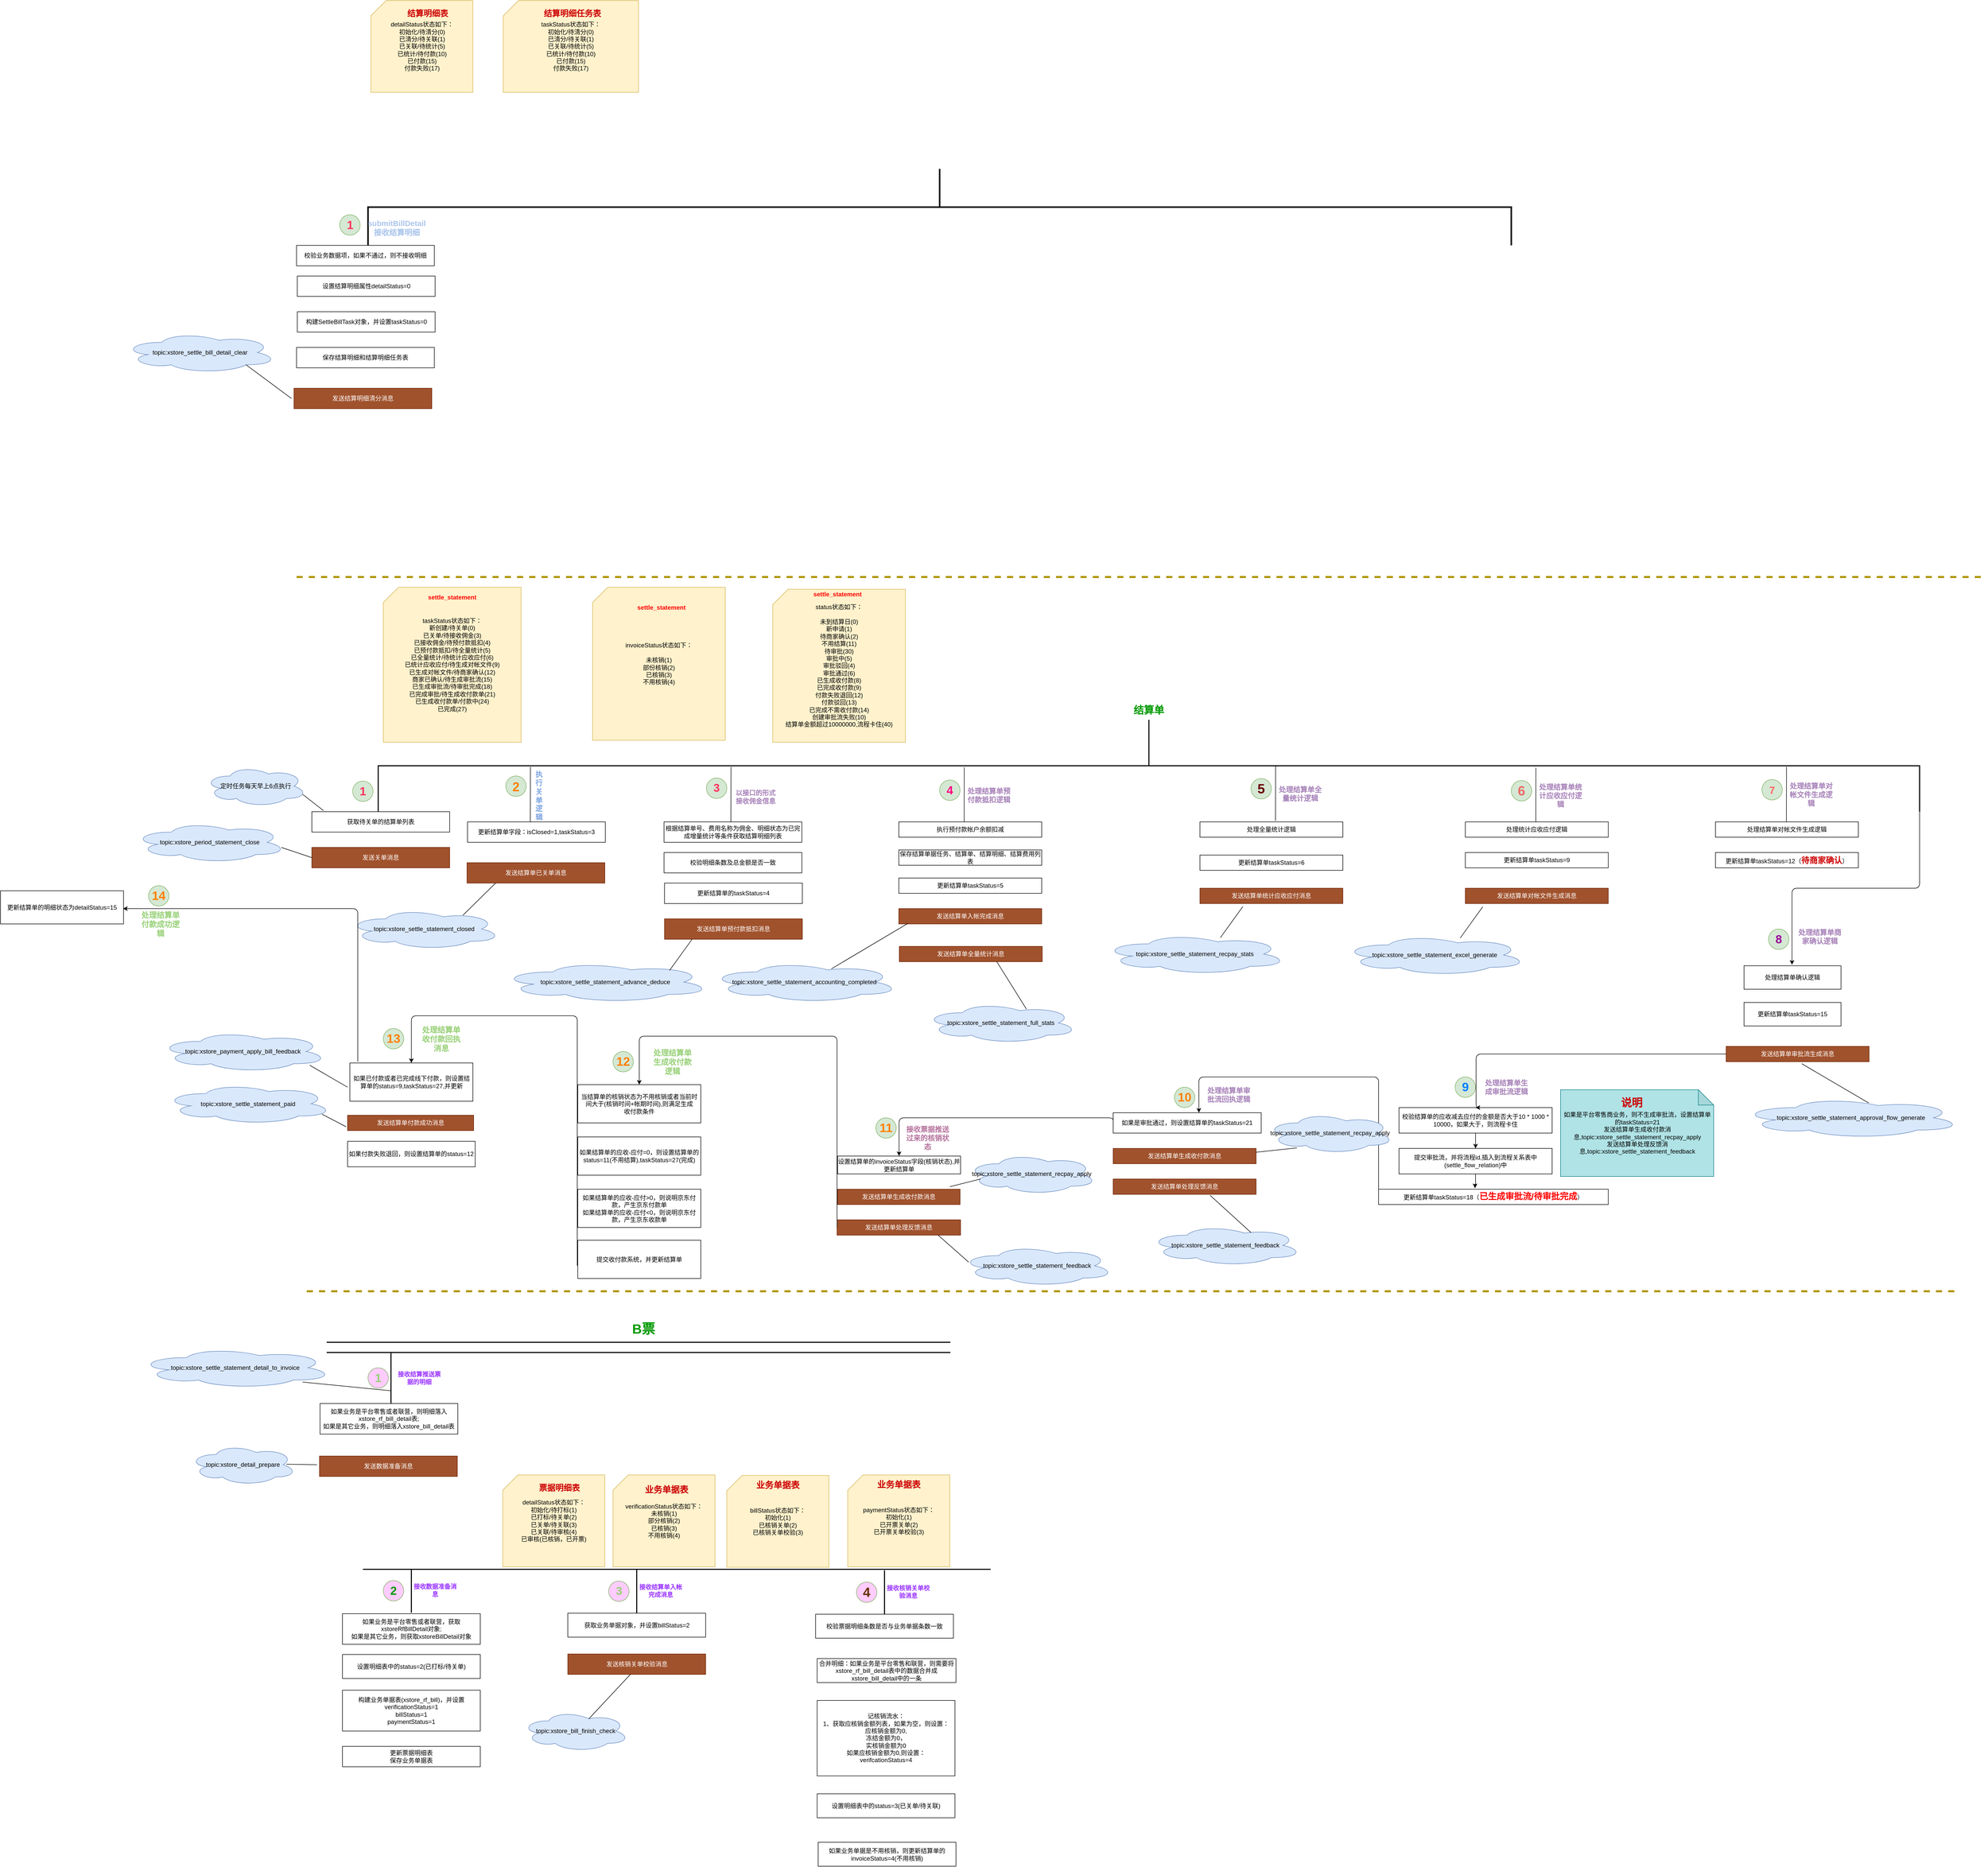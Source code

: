 <mxfile version="11.1.4" type="github"><diagram id="C5Zspx6FG5GKpHfy4KO2" name="计费结算票据全域"><mxGraphModel dx="2798" dy="3100" grid="1" gridSize="10" guides="1" tooltips="1" connect="1" arrows="1" fold="1" page="1" pageScale="1" pageWidth="827" pageHeight="1169" math="0" shadow="0"><root><mxCell id="0"/><mxCell id="1" parent="0"/><mxCell id="KCnSIdpLE4XOOcEvIByP-1" value="" style="strokeWidth=2;html=1;shape=mxgraph.flowchart.annotation_2;align=left;pointerEvents=1;direction=south;" parent="1" vertex="1"><mxGeometry x="-300" y="20" width="3020" height="180" as="geometry"/></mxCell><mxCell id="KCnSIdpLE4XOOcEvIByP-2" value="获取待关单的结算单列表" style="rounded=0;whiteSpace=wrap;html=1;" parent="1" vertex="1"><mxGeometry x="-430" y="200" width="270" height="40" as="geometry"/></mxCell><mxCell id="KCnSIdpLE4XOOcEvIByP-3" value="定时任务每天早上6点执行" style="ellipse;shape=cloud;whiteSpace=wrap;html=1;fillColor=#dae8fc;strokeColor=#6c8ebf;" parent="1" vertex="1"><mxGeometry x="-640" y="110" width="200" height="80" as="geometry"/></mxCell><mxCell id="KCnSIdpLE4XOOcEvIByP-4" value="发送关单消息" style="rounded=0;whiteSpace=wrap;html=1;fillColor=#a0522d;strokeColor=#6D1F00;fontColor=#ffffff;" parent="1" vertex="1"><mxGeometry x="-430" y="270" width="270" height="40" as="geometry"/></mxCell><mxCell id="KCnSIdpLE4XOOcEvIByP-5" value="" style="endArrow=none;html=1;exitX=0.96;exitY=0.7;exitDx=0;exitDy=0;exitPerimeter=0;entryX=0.085;entryY=-0.05;entryDx=0;entryDy=0;entryPerimeter=0;" parent="1" source="KCnSIdpLE4XOOcEvIByP-3" target="KCnSIdpLE4XOOcEvIByP-2" edge="1"><mxGeometry width="50" height="50" relative="1" as="geometry"><mxPoint x="-470" y="220" as="sourcePoint"/><mxPoint x="-420" y="170" as="targetPoint"/></mxGeometry></mxCell><mxCell id="KCnSIdpLE4XOOcEvIByP-6" value="topic:xstore_period_statement_close" style="ellipse;shape=cloud;whiteSpace=wrap;html=1;fillColor=#dae8fc;strokeColor=#6c8ebf;" parent="1" vertex="1"><mxGeometry x="-780" y="220" width="300" height="80" as="geometry"/></mxCell><mxCell id="KCnSIdpLE4XOOcEvIByP-7" value="" style="endArrow=none;html=1;exitX=0.967;exitY=0.625;exitDx=0;exitDy=0;exitPerimeter=0;entryX=0;entryY=0.5;entryDx=0;entryDy=0;" parent="1" source="KCnSIdpLE4XOOcEvIByP-6" target="KCnSIdpLE4XOOcEvIByP-4" edge="1"><mxGeometry width="50" height="50" relative="1" as="geometry"><mxPoint x="-443" y="207" as="sourcePoint"/><mxPoint x="-402.05" y="239" as="targetPoint"/></mxGeometry></mxCell><mxCell id="KCnSIdpLE4XOOcEvIByP-9" value="" style="ellipse;whiteSpace=wrap;html=1;aspect=fixed;fillColor=#d5e8d4;strokeColor=#82b366;" parent="1" vertex="1"><mxGeometry x="-350" y="140" width="40" height="40" as="geometry"/></mxCell><mxCell id="KCnSIdpLE4XOOcEvIByP-10" value="&lt;font style=&quot;font-size: 23px&quot; color=&quot;#FF335C&quot;&gt;&lt;b&gt;1&lt;/b&gt;&lt;/font&gt;" style="text;html=1;strokeColor=none;fillColor=none;align=center;verticalAlign=middle;whiteSpace=wrap;rounded=0;" parent="1" vertex="1"><mxGeometry x="-350" y="150" width="40" height="20" as="geometry"/></mxCell><mxCell id="KCnSIdpLE4XOOcEvIByP-11" value="" style="endArrow=none;html=1;" parent="1" target="KCnSIdpLE4XOOcEvIByP-1" edge="1"><mxGeometry width="50" height="50" relative="1" as="geometry"><mxPoint x="-20" y="200" as="sourcePoint"/><mxPoint x="30" y="150" as="targetPoint"/></mxGeometry></mxCell><mxCell id="KCnSIdpLE4XOOcEvIByP-12" value="" style="endArrow=none;html=1;entryX=0.511;entryY=0.727;entryDx=0;entryDy=0;entryPerimeter=0;" parent="1" edge="1"><mxGeometry width="50" height="50" relative="1" as="geometry"><mxPoint x="-2" y="220" as="sourcePoint"/><mxPoint x="-1.76" y="111.98" as="targetPoint"/></mxGeometry></mxCell><mxCell id="KCnSIdpLE4XOOcEvIByP-13" value="" style="ellipse;whiteSpace=wrap;html=1;aspect=fixed;fillColor=#d5e8d4;strokeColor=#82b366;" parent="1" vertex="1"><mxGeometry x="-50" y="130" width="40" height="40" as="geometry"/></mxCell><mxCell id="KCnSIdpLE4XOOcEvIByP-14" value="&lt;font style=&quot;font-size: 25px&quot;&gt;&lt;b&gt;&lt;font style=&quot;font-size: 25px&quot; color=&quot;#FF8000&quot;&gt;2&lt;/font&gt;&lt;/b&gt;&lt;/font&gt;" style="text;html=1;strokeColor=none;fillColor=none;align=center;verticalAlign=middle;whiteSpace=wrap;rounded=0;" parent="1" vertex="1"><mxGeometry x="-50" y="140" width="40" height="20" as="geometry"/></mxCell><mxCell id="KCnSIdpLE4XOOcEvIByP-15" value="&lt;font style=&quot;font-size: 14px&quot; color=&quot;#7EA6E0&quot;&gt;&lt;b&gt;&lt;font style=&quot;font-size: 14px&quot;&gt;执行关单逻辑&lt;/font&gt;&lt;/b&gt;&lt;/font&gt;" style="text;html=1;strokeColor=none;fillColor=none;align=center;verticalAlign=middle;whiteSpace=wrap;rounded=0;" parent="1" vertex="1"><mxGeometry x="10" y="144" width="10" height="50" as="geometry"/></mxCell><mxCell id="KCnSIdpLE4XOOcEvIByP-16" value="更新结算单字段：isClosed=1,taskStatus=3" style="rounded=0;whiteSpace=wrap;html=1;" parent="1" vertex="1"><mxGeometry x="-125" y="220" width="270" height="40" as="geometry"/></mxCell><mxCell id="KCnSIdpLE4XOOcEvIByP-17" value="发送结算单已关单消息" style="rounded=0;whiteSpace=wrap;html=1;fillColor=#a0522d;strokeColor=#6D1F00;fontColor=#ffffff;" parent="1" vertex="1"><mxGeometry x="-126" y="300" width="270" height="40" as="geometry"/></mxCell><mxCell id="KCnSIdpLE4XOOcEvIByP-18" value="topic:xstore_settle_statement_closed" style="ellipse;shape=cloud;whiteSpace=wrap;html=1;fillColor=#dae8fc;strokeColor=#6c8ebf;" parent="1" vertex="1"><mxGeometry x="-360" y="390" width="300" height="80" as="geometry"/></mxCell><mxCell id="KCnSIdpLE4XOOcEvIByP-19" value="" style="endArrow=none;html=1;exitX=0.753;exitY=0.163;exitDx=0;exitDy=0;exitPerimeter=0;" parent="1" source="KCnSIdpLE4XOOcEvIByP-18" edge="1"><mxGeometry width="50" height="50" relative="1" as="geometry"><mxPoint x="-120" y="390" as="sourcePoint"/><mxPoint x="-70" y="340" as="targetPoint"/></mxGeometry></mxCell><mxCell id="KCnSIdpLE4XOOcEvIByP-20" value="taskStatus状态如下：&lt;br&gt;新创建/待关单(0)&lt;br&gt;已关单/待接收佣金(3)&lt;br&gt;已接收佣金/待预付款抵扣(4)&lt;br&gt;已预付款抵扣/待全量统计(5)&lt;br&gt;已全量统计/待统计应收应付(6)&lt;br&gt;已统计应收应付/待生成对帐文件(9)&lt;br&gt;已生成对帐文件/待商家确认(12)&lt;br&gt;商家已确认/待生成审批流(15)&lt;br&gt;已生成审批流/待审批完成(18)&lt;br&gt;已完成审批/待生成收付款单(21)&lt;br&gt;已生成收付款单/付款中(24)&lt;br&gt;已完成(27)&lt;br&gt;" style="shape=card;whiteSpace=wrap;html=1;fillColor=#fff2cc;strokeColor=#d6b656;" parent="1" vertex="1"><mxGeometry x="-290" y="-240" width="270" height="304" as="geometry"/></mxCell><mxCell id="KCnSIdpLE4XOOcEvIByP-21" value="&lt;font size=&quot;1&quot;&gt;&lt;b&gt;&lt;font style=&quot;font-size: 20px&quot; color=&quot;#009900&quot;&gt;结算单&lt;/font&gt;&lt;/b&gt;&lt;/font&gt;" style="text;html=1;strokeColor=none;fillColor=none;align=center;verticalAlign=middle;whiteSpace=wrap;rounded=0;" parent="1" vertex="1"><mxGeometry x="1150" y="-10" width="120" height="20" as="geometry"/></mxCell><mxCell id="X-jHUEKbcYylJmqnsuJp-1" value="&lt;b&gt;&lt;font color=&quot;#FF0000&quot;&gt;settle_statement&lt;/font&gt;&lt;/b&gt;" style="text;html=1;strokeColor=none;fillColor=none;align=center;verticalAlign=middle;whiteSpace=wrap;rounded=0;" parent="1" vertex="1"><mxGeometry x="-220" y="-230" width="130" height="20" as="geometry"/></mxCell><mxCell id="X-jHUEKbcYylJmqnsuJp-2" value="" style="endArrow=none;html=1;entryX=0.511;entryY=0.727;entryDx=0;entryDy=0;entryPerimeter=0;" parent="1" edge="1"><mxGeometry width="50" height="50" relative="1" as="geometry"><mxPoint x="391" y="220" as="sourcePoint"/><mxPoint x="391.24" y="111.98" as="targetPoint"/></mxGeometry></mxCell><mxCell id="X-jHUEKbcYylJmqnsuJp-3" value="" style="ellipse;whiteSpace=wrap;html=1;aspect=fixed;fillColor=#d5e8d4;strokeColor=#82b366;" parent="1" vertex="1"><mxGeometry x="343" y="134" width="40" height="40" as="geometry"/></mxCell><mxCell id="X-jHUEKbcYylJmqnsuJp-4" value="&lt;font size=&quot;1&quot;&gt;&lt;b&gt;&lt;font style=&quot;font-size: 22px&quot; color=&quot;#FF335C&quot;&gt;3&lt;/font&gt;&lt;/b&gt;&lt;/font&gt;" style="text;html=1;strokeColor=none;fillColor=none;align=center;verticalAlign=middle;whiteSpace=wrap;rounded=0;" parent="1" vertex="1"><mxGeometry x="343" y="144" width="40" height="20" as="geometry"/></mxCell><mxCell id="X-jHUEKbcYylJmqnsuJp-5" value="&lt;font style=&quot;font-size: 13px&quot; color=&quot;#A680B8&quot;&gt;&lt;b&gt;以接口的形式接收佣金信息&lt;/b&gt;&lt;/font&gt;" style="text;html=1;strokeColor=none;fillColor=none;align=center;verticalAlign=middle;whiteSpace=wrap;rounded=0;" parent="1" vertex="1"><mxGeometry x="396" y="146" width="87" height="50" as="geometry"/></mxCell><mxCell id="X-jHUEKbcYylJmqnsuJp-6" value="根据结算单号、费用名称为佣金、明细状态为已完成增量统计等条件获取结算明细列表" style="rounded=0;whiteSpace=wrap;html=1;" parent="1" vertex="1"><mxGeometry x="260" y="220" width="270" height="40" as="geometry"/></mxCell><mxCell id="X-jHUEKbcYylJmqnsuJp-7" value="校验明细条数及总金额是否一致" style="rounded=0;whiteSpace=wrap;html=1;" parent="1" vertex="1"><mxGeometry x="260" y="280" width="270" height="40" as="geometry"/></mxCell><mxCell id="X-jHUEKbcYylJmqnsuJp-8" value="更新结算单的taskStatus=4" style="rounded=0;whiteSpace=wrap;html=1;" parent="1" vertex="1"><mxGeometry x="261" y="340" width="270" height="40" as="geometry"/></mxCell><mxCell id="X-jHUEKbcYylJmqnsuJp-9" value="发送结算单预付款抵扣消息" style="rounded=0;whiteSpace=wrap;html=1;fillColor=#a0522d;strokeColor=#6D1F00;fontColor=#ffffff;" parent="1" vertex="1"><mxGeometry x="261" y="410" width="270" height="40" as="geometry"/></mxCell><mxCell id="X-jHUEKbcYylJmqnsuJp-10" value="topic:xstore_settle_statement_advance_deduce" style="ellipse;shape=cloud;whiteSpace=wrap;html=1;fillColor=#dae8fc;strokeColor=#6c8ebf;" parent="1" vertex="1"><mxGeometry x="-60" y="494" width="410" height="80" as="geometry"/></mxCell><mxCell id="X-jHUEKbcYylJmqnsuJp-11" value="" style="endArrow=none;html=1;exitX=0.807;exitY=0.213;exitDx=0;exitDy=0;exitPerimeter=0;" parent="1" source="X-jHUEKbcYylJmqnsuJp-10" edge="1"><mxGeometry width="50" height="50" relative="1" as="geometry"><mxPoint x="250.9" y="513.04" as="sourcePoint"/><mxPoint x="315" y="450" as="targetPoint"/></mxGeometry></mxCell><mxCell id="X-jHUEKbcYylJmqnsuJp-12" value="" style="endArrow=none;html=1;entryX=0.511;entryY=0.727;entryDx=0;entryDy=0;entryPerimeter=0;" parent="1" edge="1"><mxGeometry width="50" height="50" relative="1" as="geometry"><mxPoint x="848" y="221" as="sourcePoint"/><mxPoint x="848.24" y="112.98" as="targetPoint"/></mxGeometry></mxCell><mxCell id="X-jHUEKbcYylJmqnsuJp-13" value="" style="ellipse;whiteSpace=wrap;html=1;aspect=fixed;fillColor=#d5e8d4;strokeColor=#82b366;" parent="1" vertex="1"><mxGeometry x="800" y="138" width="40" height="40" as="geometry"/></mxCell><mxCell id="X-jHUEKbcYylJmqnsuJp-14" value="&lt;font size=&quot;1&quot;&gt;&lt;b&gt;&lt;font style=&quot;font-size: 23px&quot; color=&quot;#FF0080&quot;&gt;4&lt;/font&gt;&lt;/b&gt;&lt;/font&gt;" style="text;html=1;strokeColor=none;fillColor=none;align=center;verticalAlign=middle;whiteSpace=wrap;rounded=0;" parent="1" vertex="1"><mxGeometry x="800" y="148" width="40" height="20" as="geometry"/></mxCell><mxCell id="X-jHUEKbcYylJmqnsuJp-15" value="&lt;b&gt;&lt;font style=&quot;font-size: 14px&quot; color=&quot;#A680B8&quot;&gt;处理结算单预付款抵扣逻辑&lt;/font&gt;&lt;/b&gt;" style="text;html=1;strokeColor=none;fillColor=none;align=center;verticalAlign=middle;whiteSpace=wrap;rounded=0;" parent="1" vertex="1"><mxGeometry x="853" y="143" width="87" height="50" as="geometry"/></mxCell><mxCell id="X-jHUEKbcYylJmqnsuJp-16" value="执行预付款帐户余额扣减" style="rounded=0;whiteSpace=wrap;html=1;" parent="1" vertex="1"><mxGeometry x="720" y="220" width="280" height="30" as="geometry"/></mxCell><mxCell id="X-jHUEKbcYylJmqnsuJp-17" value="保存结算单据任务、结算单、结算明细、结算费用列表" style="rounded=0;whiteSpace=wrap;html=1;" parent="1" vertex="1"><mxGeometry x="720" y="275" width="280" height="30" as="geometry"/></mxCell><mxCell id="X-jHUEKbcYylJmqnsuJp-18" value="更新结算单taskStatus=5" style="rounded=0;whiteSpace=wrap;html=1;" parent="1" vertex="1"><mxGeometry x="720" y="330" width="280" height="30" as="geometry"/></mxCell><mxCell id="X-jHUEKbcYylJmqnsuJp-19" value="发送结算单入帐完成消息" style="rounded=0;whiteSpace=wrap;html=1;fillColor=#a0522d;strokeColor=#6D1F00;fontColor=#ffffff;" parent="1" vertex="1"><mxGeometry x="720" y="390" width="280" height="30" as="geometry"/></mxCell><mxCell id="X-jHUEKbcYylJmqnsuJp-20" value="topic:xstore_settle_statement_accounting_completed" style="ellipse;shape=cloud;whiteSpace=wrap;html=1;fillColor=#dae8fc;strokeColor=#6c8ebf;" parent="1" vertex="1"><mxGeometry x="350" y="494" width="370" height="80" as="geometry"/></mxCell><mxCell id="X-jHUEKbcYylJmqnsuJp-21" value="" style="endArrow=none;html=1;exitX=0.643;exitY=0.225;exitDx=0;exitDy=0;exitPerimeter=0;entryX=2.239;entryY=0.451;entryDx=0;entryDy=0;entryPerimeter=0;" parent="1" edge="1"><mxGeometry width="50" height="50" relative="1" as="geometry"><mxPoint x="587.91" y="508" as="sourcePoint"/><mxPoint x="737.61" y="419.02" as="targetPoint"/></mxGeometry></mxCell><mxCell id="X-jHUEKbcYylJmqnsuJp-22" value="发送结算单全量统计消息" style="rounded=0;whiteSpace=wrap;html=1;fillColor=#a0522d;strokeColor=#6D1F00;fontColor=#ffffff;" parent="1" vertex="1"><mxGeometry x="721" y="464" width="280" height="30" as="geometry"/></mxCell><mxCell id="X-jHUEKbcYylJmqnsuJp-23" value="topic:xstore_settle_statement_full_stats" style="ellipse;shape=cloud;whiteSpace=wrap;html=1;fillColor=#dae8fc;strokeColor=#6c8ebf;" parent="1" vertex="1"><mxGeometry x="770" y="574" width="300" height="80" as="geometry"/></mxCell><mxCell id="X-jHUEKbcYylJmqnsuJp-24" value="" style="endArrow=none;html=1;exitX=0.667;exitY=0.163;exitDx=0;exitDy=0;exitPerimeter=0;entryX=0.682;entryY=1;entryDx=0;entryDy=0;entryPerimeter=0;" parent="1" source="X-jHUEKbcYylJmqnsuJp-23" target="X-jHUEKbcYylJmqnsuJp-22" edge="1"><mxGeometry width="50" height="50" relative="1" as="geometry"><mxPoint x="875.87" y="564.54" as="sourcePoint"/><mxPoint x="920" y="503.5" as="targetPoint"/></mxGeometry></mxCell><mxCell id="X-jHUEKbcYylJmqnsuJp-28" value="" style="endArrow=none;html=1;entryX=0.511;entryY=0.727;entryDx=0;entryDy=0;entryPerimeter=0;" parent="1" edge="1"><mxGeometry width="50" height="50" relative="1" as="geometry"><mxPoint x="1458" y="218" as="sourcePoint"/><mxPoint x="1458.24" y="109.98" as="targetPoint"/></mxGeometry></mxCell><mxCell id="X-jHUEKbcYylJmqnsuJp-29" value="" style="ellipse;whiteSpace=wrap;html=1;aspect=fixed;fillColor=#d5e8d4;strokeColor=#82b366;" parent="1" vertex="1"><mxGeometry x="1410" y="135" width="40" height="40" as="geometry"/></mxCell><mxCell id="X-jHUEKbcYylJmqnsuJp-30" value="&lt;font size=&quot;1&quot; color=&quot;#660000&quot;&gt;&lt;b style=&quot;font-size: 26px&quot;&gt;5&lt;/b&gt;&lt;/font&gt;" style="text;html=1;strokeColor=none;fillColor=none;align=center;verticalAlign=middle;whiteSpace=wrap;rounded=0;" parent="1" vertex="1"><mxGeometry x="1410" y="145" width="40" height="20" as="geometry"/></mxCell><mxCell id="X-jHUEKbcYylJmqnsuJp-31" value="&lt;b&gt;&lt;font style=&quot;font-size: 14px&quot; color=&quot;#A680B8&quot;&gt;处理结算单全量统计逻辑&lt;/font&gt;&lt;/b&gt;" style="text;html=1;strokeColor=none;fillColor=none;align=center;verticalAlign=middle;whiteSpace=wrap;rounded=0;" parent="1" vertex="1"><mxGeometry x="1463" y="140" width="87" height="50" as="geometry"/></mxCell><mxCell id="X-jHUEKbcYylJmqnsuJp-32" value="处理全量统计逻辑" style="rounded=0;whiteSpace=wrap;html=1;" parent="1" vertex="1"><mxGeometry x="1310" y="220" width="280" height="30" as="geometry"/></mxCell><mxCell id="X-jHUEKbcYylJmqnsuJp-33" value="更新结算单taskStatus=6" style="rounded=0;whiteSpace=wrap;html=1;" parent="1" vertex="1"><mxGeometry x="1310" y="285" width="280" height="30" as="geometry"/></mxCell><mxCell id="X-jHUEKbcYylJmqnsuJp-34" value="发送结算单统计应收应付消息" style="rounded=0;whiteSpace=wrap;html=1;fillColor=#a0522d;strokeColor=#6D1F00;fontColor=#ffffff;" parent="1" vertex="1"><mxGeometry x="1310" y="350" width="280" height="30" as="geometry"/></mxCell><mxCell id="X-jHUEKbcYylJmqnsuJp-35" value="topic:xstore_settle_statement_recpay_stats" style="ellipse;shape=cloud;whiteSpace=wrap;html=1;fillColor=#dae8fc;strokeColor=#6c8ebf;" parent="1" vertex="1"><mxGeometry x="1120" y="439" width="360" height="80" as="geometry"/></mxCell><mxCell id="X-jHUEKbcYylJmqnsuJp-36" value="" style="endArrow=none;html=1;" parent="1" edge="1"><mxGeometry width="50" height="50" relative="1" as="geometry"><mxPoint x="1350" y="447" as="sourcePoint"/><mxPoint x="1394" y="386" as="targetPoint"/></mxGeometry></mxCell><mxCell id="X-jHUEKbcYylJmqnsuJp-37" value="" style="endArrow=none;html=1;entryX=0.511;entryY=0.727;entryDx=0;entryDy=0;entryPerimeter=0;" parent="1" edge="1"><mxGeometry width="50" height="50" relative="1" as="geometry"><mxPoint x="1968" y="222" as="sourcePoint"/><mxPoint x="1968.24" y="113.98" as="targetPoint"/></mxGeometry></mxCell><mxCell id="X-jHUEKbcYylJmqnsuJp-38" value="" style="ellipse;whiteSpace=wrap;html=1;aspect=fixed;fillColor=#d5e8d4;strokeColor=#82b366;" parent="1" vertex="1"><mxGeometry x="1920" y="139" width="40" height="40" as="geometry"/></mxCell><mxCell id="X-jHUEKbcYylJmqnsuJp-39" value="&lt;font style=&quot;font-size: 26px&quot; color=&quot;#EA6B66&quot;&gt;&lt;b&gt;6&lt;/b&gt;&lt;/font&gt;" style="text;html=1;strokeColor=none;fillColor=none;align=center;verticalAlign=middle;whiteSpace=wrap;rounded=0;" parent="1" vertex="1"><mxGeometry x="1920" y="149" width="40" height="20" as="geometry"/></mxCell><mxCell id="X-jHUEKbcYylJmqnsuJp-40" value="&lt;b&gt;&lt;font style=&quot;font-size: 14px&quot; color=&quot;#A680B8&quot;&gt;处理结算单统计应收应付逻辑&lt;/font&gt;&lt;/b&gt;" style="text;html=1;strokeColor=none;fillColor=none;align=center;verticalAlign=middle;whiteSpace=wrap;rounded=0;" parent="1" vertex="1"><mxGeometry x="1973" y="144" width="87" height="50" as="geometry"/></mxCell><mxCell id="wj_Ro9TlQwP5rjBiiTy9-1" value="处理统计应收应付逻辑" style="rounded=0;whiteSpace=wrap;html=1;" parent="1" vertex="1"><mxGeometry x="1830" y="220" width="280" height="30" as="geometry"/></mxCell><mxCell id="wj_Ro9TlQwP5rjBiiTy9-2" value="更新结算单taskStatus=9" style="rounded=0;whiteSpace=wrap;html=1;" parent="1" vertex="1"><mxGeometry x="1830" y="280" width="280" height="30" as="geometry"/></mxCell><mxCell id="wj_Ro9TlQwP5rjBiiTy9-3" value="发送结算单对帐文件生成消息" style="rounded=0;whiteSpace=wrap;html=1;fillColor=#a0522d;strokeColor=#6D1F00;fontColor=#ffffff;" parent="1" vertex="1"><mxGeometry x="1830" y="350" width="280" height="30" as="geometry"/></mxCell><mxCell id="wj_Ro9TlQwP5rjBiiTy9-4" value="topic:xstore_settle_statement_excel_generate" style="ellipse;shape=cloud;whiteSpace=wrap;html=1;fillColor=#dae8fc;strokeColor=#6c8ebf;" parent="1" vertex="1"><mxGeometry x="1590" y="441" width="360" height="80" as="geometry"/></mxCell><mxCell id="wj_Ro9TlQwP5rjBiiTy9-5" value="" style="endArrow=none;html=1;" parent="1" edge="1"><mxGeometry width="50" height="50" relative="1" as="geometry"><mxPoint x="1820" y="447.5" as="sourcePoint"/><mxPoint x="1864" y="386.5" as="targetPoint"/></mxGeometry></mxCell><mxCell id="wj_Ro9TlQwP5rjBiiTy9-6" value="" style="endArrow=none;html=1;entryX=0.511;entryY=0.727;entryDx=0;entryDy=0;entryPerimeter=0;" parent="1" edge="1"><mxGeometry width="50" height="50" relative="1" as="geometry"><mxPoint x="2459" y="220" as="sourcePoint"/><mxPoint x="2459.24" y="111.98" as="targetPoint"/></mxGeometry></mxCell><mxCell id="wj_Ro9TlQwP5rjBiiTy9-7" value="" style="ellipse;whiteSpace=wrap;html=1;aspect=fixed;fillColor=#d5e8d4;strokeColor=#82b366;" parent="1" vertex="1"><mxGeometry x="2411" y="137" width="40" height="40" as="geometry"/></mxCell><mxCell id="wj_Ro9TlQwP5rjBiiTy9-8" value="&lt;font color=&quot;#FF6666&quot;&gt;&lt;b&gt;&lt;font style=&quot;font-size: 20px&quot;&gt;7&lt;/font&gt;&lt;/b&gt;&lt;/font&gt;" style="text;html=1;strokeColor=none;fillColor=none;align=center;verticalAlign=middle;whiteSpace=wrap;rounded=0;" parent="1" vertex="1"><mxGeometry x="2411" y="147" width="40" height="20" as="geometry"/></mxCell><mxCell id="wj_Ro9TlQwP5rjBiiTy9-9" value="&lt;b&gt;&lt;font style=&quot;font-size: 14px&quot; color=&quot;#A680B8&quot;&gt;处理结算单对帐文件生成逻辑&lt;/font&gt;&lt;/b&gt;" style="text;html=1;strokeColor=none;fillColor=none;align=center;verticalAlign=middle;whiteSpace=wrap;rounded=0;" parent="1" vertex="1"><mxGeometry x="2464" y="142" width="87" height="50" as="geometry"/></mxCell><mxCell id="wj_Ro9TlQwP5rjBiiTy9-10" value="处理结算单对帐文件生成逻辑" style="rounded=0;whiteSpace=wrap;html=1;" parent="1" vertex="1"><mxGeometry x="2320" y="220" width="280" height="30" as="geometry"/></mxCell><mxCell id="wj_Ro9TlQwP5rjBiiTy9-11" value="更新结算单taskStatus=12（&lt;font style=&quot;font-size: 16px&quot;&gt;&lt;b&gt;&lt;font style=&quot;font-size: 16px&quot; color=&quot;#CC0000&quot;&gt;待商家确认&lt;/font&gt;&lt;/b&gt;&lt;/font&gt;）" style="rounded=0;whiteSpace=wrap;html=1;" parent="1" vertex="1"><mxGeometry x="2320" y="280" width="280" height="30" as="geometry"/></mxCell><mxCell id="wj_Ro9TlQwP5rjBiiTy9-14" value="处理结算单确认逻辑" style="rounded=0;whiteSpace=wrap;html=1;" parent="1" vertex="1"><mxGeometry x="2376" y="502" width="190" height="46" as="geometry"/></mxCell><mxCell id="wj_Ro9TlQwP5rjBiiTy9-15" value="" style="edgeStyle=elbowEdgeStyle;elbow=vertical;endArrow=classic;html=1;exitX=1;exitY=0;exitDx=0;exitDy=0;exitPerimeter=0;" parent="1" source="KCnSIdpLE4XOOcEvIByP-1" edge="1"><mxGeometry width="50" height="50" relative="1" as="geometry"><mxPoint x="2710" y="210" as="sourcePoint"/><mxPoint x="2470" y="500" as="targetPoint"/></mxGeometry></mxCell><mxCell id="wj_Ro9TlQwP5rjBiiTy9-16" value="" style="ellipse;whiteSpace=wrap;html=1;aspect=fixed;fillColor=#d5e8d4;strokeColor=#82b366;" parent="1" vertex="1"><mxGeometry x="2424" y="430" width="40" height="40" as="geometry"/></mxCell><mxCell id="wj_Ro9TlQwP5rjBiiTy9-17" value="&lt;font color=&quot;#990099&quot;&gt;&lt;b&gt;&lt;font style=&quot;font-size: 23px&quot;&gt;8&lt;/font&gt;&lt;/b&gt;&lt;/font&gt;" style="text;html=1;strokeColor=none;fillColor=none;align=center;verticalAlign=middle;whiteSpace=wrap;rounded=0;" parent="1" vertex="1"><mxGeometry x="2424" y="440" width="40" height="20" as="geometry"/></mxCell><mxCell id="wj_Ro9TlQwP5rjBiiTy9-18" value="&lt;b&gt;&lt;font style=&quot;font-size: 14px&quot; color=&quot;#A680B8&quot;&gt;处理结算单商家确认逻辑&lt;/font&gt;&lt;/b&gt;" style="text;html=1;strokeColor=none;fillColor=none;align=center;verticalAlign=middle;whiteSpace=wrap;rounded=0;" parent="1" vertex="1"><mxGeometry x="2481" y="420" width="87" height="50" as="geometry"/></mxCell><mxCell id="wj_Ro9TlQwP5rjBiiTy9-19" value="更新结算单taskStatus=15" style="rounded=0;whiteSpace=wrap;html=1;" parent="1" vertex="1"><mxGeometry x="2376" y="574" width="190" height="46" as="geometry"/></mxCell><mxCell id="wj_Ro9TlQwP5rjBiiTy9-20" value="发送结算单审批流生成消息" style="rounded=0;whiteSpace=wrap;html=1;fillColor=#a0522d;strokeColor=#6D1F00;fontColor=#ffffff;" parent="1" vertex="1"><mxGeometry x="2341" y="660" width="280" height="30" as="geometry"/></mxCell><mxCell id="wj_Ro9TlQwP5rjBiiTy9-21" value="topic:xstore_settle_statement_approval_flow_generate" style="ellipse;shape=cloud;whiteSpace=wrap;html=1;fillColor=#dae8fc;strokeColor=#6c8ebf;" parent="1" vertex="1"><mxGeometry x="2370" y="760" width="431" height="80" as="geometry"/></mxCell><mxCell id="wj_Ro9TlQwP5rjBiiTy9-22" value="" style="endArrow=none;html=1;exitX=0.581;exitY=0.138;exitDx=0;exitDy=0;exitPerimeter=0;entryX=0.529;entryY=1.133;entryDx=0;entryDy=0;entryPerimeter=0;" parent="1" source="wj_Ro9TlQwP5rjBiiTy9-21" target="wj_Ro9TlQwP5rjBiiTy9-20" edge="1"><mxGeometry width="50" height="50" relative="1" as="geometry"><mxPoint x="2460" y="771" as="sourcePoint"/><mxPoint x="2504" y="710" as="targetPoint"/></mxGeometry></mxCell><mxCell id="wj_Ro9TlQwP5rjBiiTy9-33" value="" style="edgeStyle=orthogonalEdgeStyle;rounded=0;orthogonalLoop=1;jettySize=auto;html=1;" parent="1" source="wj_Ro9TlQwP5rjBiiTy9-24" target="wj_Ro9TlQwP5rjBiiTy9-31" edge="1"><mxGeometry relative="1" as="geometry"/></mxCell><mxCell id="wj_Ro9TlQwP5rjBiiTy9-24" value="校验结算单的应收减去应付的金额是否大于10 * 1000 * 10000，如果大于，则流程卡住" style="rounded=0;whiteSpace=wrap;html=1;" parent="1" vertex="1"><mxGeometry x="1700" y="780" width="300" height="50" as="geometry"/></mxCell><mxCell id="wj_Ro9TlQwP5rjBiiTy9-25" value="" style="edgeStyle=elbowEdgeStyle;elbow=horizontal;endArrow=classic;html=1;entryX=0.5;entryY=0;entryDx=0;entryDy=0;" parent="1" target="wj_Ro9TlQwP5rjBiiTy9-24" edge="1"><mxGeometry width="50" height="50" relative="1" as="geometry"><mxPoint x="2341" y="675" as="sourcePoint"/><mxPoint x="1851" y="740" as="targetPoint"/><Array as="points"><mxPoint x="1851" y="834"/></Array></mxGeometry></mxCell><mxCell id="wj_Ro9TlQwP5rjBiiTy9-27" value="" style="ellipse;whiteSpace=wrap;html=1;aspect=fixed;fillColor=#d5e8d4;strokeColor=#82b366;" parent="1" vertex="1"><mxGeometry x="1810" y="720" width="40" height="40" as="geometry"/></mxCell><mxCell id="wj_Ro9TlQwP5rjBiiTy9-28" value="&lt;font color=&quot;#007FFF&quot;&gt;&lt;b&gt;&lt;font style=&quot;font-size: 24px&quot;&gt;9&lt;/font&gt;&lt;/b&gt;&lt;/font&gt;" style="text;html=1;strokeColor=none;fillColor=none;align=center;verticalAlign=middle;whiteSpace=wrap;rounded=0;" parent="1" vertex="1"><mxGeometry x="1810" y="730" width="40" height="20" as="geometry"/></mxCell><mxCell id="wj_Ro9TlQwP5rjBiiTy9-29" value="&lt;b&gt;&lt;font style=&quot;font-size: 14px&quot; color=&quot;#A680B8&quot;&gt;处理结算单生成审批流逻辑&lt;/font&gt;&lt;/b&gt;" style="text;html=1;strokeColor=none;fillColor=none;align=center;verticalAlign=middle;whiteSpace=wrap;rounded=0;" parent="1" vertex="1"><mxGeometry x="1866.5" y="715" width="87" height="50" as="geometry"/></mxCell><mxCell id="wj_Ro9TlQwP5rjBiiTy9-35" value="" style="edgeStyle=orthogonalEdgeStyle;rounded=0;orthogonalLoop=1;jettySize=auto;html=1;entryX=0.42;entryY=-0.067;entryDx=0;entryDy=0;entryPerimeter=0;" parent="1" source="wj_Ro9TlQwP5rjBiiTy9-31" target="wj_Ro9TlQwP5rjBiiTy9-32" edge="1"><mxGeometry relative="1" as="geometry"/></mxCell><mxCell id="wj_Ro9TlQwP5rjBiiTy9-31" value="提交审批流，并将流程id,插入到流程关系表中(settle_flow_relation)中" style="rounded=0;whiteSpace=wrap;html=1;" parent="1" vertex="1"><mxGeometry x="1700" y="860" width="300" height="50" as="geometry"/></mxCell><mxCell id="wj_Ro9TlQwP5rjBiiTy9-32" value="更新结算单taskStatus=18（&lt;font style=&quot;font-size: 17px&quot; color=&quot;#FF0000&quot;&gt;&lt;b&gt;已生成审批流/待审批完成&lt;/b&gt;&lt;/font&gt;）" style="rounded=0;whiteSpace=wrap;html=1;" parent="1" vertex="1"><mxGeometry x="1660" y="940" width="450" height="30" as="geometry"/></mxCell><mxCell id="wj_Ro9TlQwP5rjBiiTy9-36" value="如果是平台零售商业务，则不生成审批流，设置结算单的taskStatus=21&lt;br&gt;发送结算单生成收付款消息,topic:xstore_settle_statement_recpay_apply&lt;br&gt;发送结算单处理反馈消息,topic:xstore_settle_statement_feedback" style="shape=note;whiteSpace=wrap;html=1;backgroundOutline=1;darkOpacity=0.05;fillColor=#b0e3e6;strokeColor=#0e8088;" parent="1" vertex="1"><mxGeometry x="2016.5" y="745" width="300" height="170" as="geometry"/></mxCell><mxCell id="wj_Ro9TlQwP5rjBiiTy9-37" value="&lt;font size=&quot;1&quot; color=&quot;#CC0000&quot;&gt;&lt;b style=&quot;font-size: 21px&quot;&gt;说明&lt;/b&gt;&lt;/font&gt;" style="text;html=1;strokeColor=none;fillColor=none;align=center;verticalAlign=middle;whiteSpace=wrap;rounded=0;" parent="1" vertex="1"><mxGeometry x="2130" y="760" width="52" height="20" as="geometry"/></mxCell><mxCell id="wj_Ro9TlQwP5rjBiiTy9-38" value="如果是审批通过，则设置结算单的taskStatus=21" style="rounded=0;whiteSpace=wrap;html=1;" parent="1" vertex="1"><mxGeometry x="1140" y="790" width="290" height="40" as="geometry"/></mxCell><mxCell id="wj_Ro9TlQwP5rjBiiTy9-39" value="" style="edgeStyle=elbowEdgeStyle;elbow=vertical;endArrow=classic;html=1;exitX=0;exitY=0.5;exitDx=0;exitDy=0;entryX=0.579;entryY=0;entryDx=0;entryDy=0;entryPerimeter=0;" parent="1" source="wj_Ro9TlQwP5rjBiiTy9-32" target="wj_Ro9TlQwP5rjBiiTy9-38" edge="1"><mxGeometry width="50" height="50" relative="1" as="geometry"><mxPoint x="1380" y="815" as="sourcePoint"/><mxPoint x="1350" y="780" as="targetPoint"/><Array as="points"><mxPoint x="1510" y="720"/></Array></mxGeometry></mxCell><mxCell id="wj_Ro9TlQwP5rjBiiTy9-40" value="" style="ellipse;whiteSpace=wrap;html=1;aspect=fixed;fillColor=#d5e8d4;strokeColor=#82b366;" parent="1" vertex="1"><mxGeometry x="1260" y="740" width="40" height="40" as="geometry"/></mxCell><mxCell id="wj_Ro9TlQwP5rjBiiTy9-41" value="&lt;font color=&quot;#FF8000&quot;&gt;&lt;b&gt;&lt;font style=&quot;font-size: 24px&quot;&gt;10&lt;/font&gt;&lt;/b&gt;&lt;/font&gt;" style="text;html=1;strokeColor=none;fillColor=none;align=center;verticalAlign=middle;whiteSpace=wrap;rounded=0;" parent="1" vertex="1"><mxGeometry x="1260" y="750" width="40" height="20" as="geometry"/></mxCell><mxCell id="wj_Ro9TlQwP5rjBiiTy9-42" value="&lt;b&gt;&lt;font style=&quot;font-size: 14px&quot; color=&quot;#A680B8&quot;&gt;处理结算单审批流回执逻辑&lt;/font&gt;&lt;/b&gt;" style="text;html=1;strokeColor=none;fillColor=none;align=center;verticalAlign=middle;whiteSpace=wrap;rounded=0;" parent="1" vertex="1"><mxGeometry x="1323" y="730" width="87" height="50" as="geometry"/></mxCell><mxCell id="wj_Ro9TlQwP5rjBiiTy9-43" value="发送结算单生成收付款消息" style="rounded=0;whiteSpace=wrap;html=1;fillColor=#a0522d;strokeColor=#6D1F00;fontColor=#ffffff;" parent="1" vertex="1"><mxGeometry x="1140" y="860" width="280" height="30" as="geometry"/></mxCell><mxCell id="wj_Ro9TlQwP5rjBiiTy9-44" value="发送结算单处理反馈消息" style="rounded=0;whiteSpace=wrap;html=1;fillColor=#a0522d;strokeColor=#6D1F00;fontColor=#ffffff;" parent="1" vertex="1"><mxGeometry x="1140" y="920" width="280" height="30" as="geometry"/></mxCell><mxCell id="wj_Ro9TlQwP5rjBiiTy9-45" value="topic:xstore_settle_statement_feedback" style="ellipse;shape=cloud;whiteSpace=wrap;html=1;fillColor=#dae8fc;strokeColor=#6c8ebf;" parent="1" vertex="1"><mxGeometry x="1210" y="1010" width="300" height="80" as="geometry"/></mxCell><mxCell id="wj_Ro9TlQwP5rjBiiTy9-46" value="" style="endArrow=none;html=1;exitX=0.667;exitY=0.163;exitDx=0;exitDy=0;exitPerimeter=0;" parent="1" edge="1"><mxGeometry width="50" height="50" relative="1" as="geometry"><mxPoint x="1410.1" y="1025.04" as="sourcePoint"/><mxPoint x="1330" y="952" as="targetPoint"/></mxGeometry></mxCell><mxCell id="wj_Ro9TlQwP5rjBiiTy9-47" value="topic:xstore_settle_statement_recpay_apply" style="ellipse;shape=cloud;whiteSpace=wrap;html=1;fillColor=#dae8fc;strokeColor=#6c8ebf;" parent="1" vertex="1"><mxGeometry x="1440" y="790" width="250" height="80" as="geometry"/></mxCell><mxCell id="wj_Ro9TlQwP5rjBiiTy9-48" value="" style="endArrow=none;html=1;exitX=0.24;exitY=0.863;exitDx=0;exitDy=0;exitPerimeter=0;entryX=1;entryY=0.25;entryDx=0;entryDy=0;" parent="1" source="wj_Ro9TlQwP5rjBiiTy9-47" target="wj_Ro9TlQwP5rjBiiTy9-43" edge="1"><mxGeometry width="50" height="50" relative="1" as="geometry"><mxPoint x="1520.1" y="943.04" as="sourcePoint"/><mxPoint x="1440" y="870" as="targetPoint"/></mxGeometry></mxCell><mxCell id="lk6IsZtZ7G1OJuGQBfQJ-1" value="invoiceStatus状态如下：&lt;br&gt;&lt;br&gt;未核销(1)&lt;br&gt;部份核销(2)&lt;br&gt;已核销(3)&lt;br&gt;不用核销(4)" style="shape=card;whiteSpace=wrap;html=1;fillColor=#fff2cc;strokeColor=#d6b656;" parent="1" vertex="1"><mxGeometry x="120" y="-240" width="260" height="300" as="geometry"/></mxCell><mxCell id="lk6IsZtZ7G1OJuGQBfQJ-2" value="&lt;b&gt;&lt;font color=&quot;#FF0000&quot;&gt;settle_statement&lt;/font&gt;&lt;/b&gt;" style="text;html=1;strokeColor=none;fillColor=none;align=center;verticalAlign=middle;whiteSpace=wrap;rounded=0;" parent="1" vertex="1"><mxGeometry x="190" y="-210" width="130" height="20" as="geometry"/></mxCell><mxCell id="lk6IsZtZ7G1OJuGQBfQJ-3" value="" style="endArrow=none;dashed=1;html=1;fillColor=#e3c800;strokeColor=#B09500;strokeWidth=4;" parent="1" edge="1"><mxGeometry width="50" height="50" relative="1" as="geometry"><mxPoint x="-440" y="1140" as="sourcePoint"/><mxPoint x="2800" y="1140" as="targetPoint"/></mxGeometry></mxCell><mxCell id="lk6IsZtZ7G1OJuGQBfQJ-5" value="" style="ellipse;whiteSpace=wrap;html=1;aspect=fixed;fillColor=#FFCCFF;strokeColor=#82b366;" parent="1" vertex="1"><mxGeometry x="-320" y="1290" width="40" height="40" as="geometry"/></mxCell><mxCell id="lk6IsZtZ7G1OJuGQBfQJ-6" value="&lt;font size=&quot;1&quot; color=&quot;#97D077&quot;&gt;&lt;b style=&quot;font-size: 23px&quot;&gt;1&lt;/b&gt;&lt;/font&gt;" style="text;html=1;strokeColor=none;fillColor=none;align=center;verticalAlign=middle;whiteSpace=wrap;rounded=0;" parent="1" vertex="1"><mxGeometry x="-320" y="1300" width="40" height="20" as="geometry"/></mxCell><mxCell id="lk6IsZtZ7G1OJuGQBfQJ-7" value="&lt;font color=&quot;#9933FF&quot;&gt;&lt;b&gt;接收结算推送票据的明细&lt;/b&gt;&lt;/font&gt;" style="text;html=1;strokeColor=none;fillColor=none;align=center;verticalAlign=middle;whiteSpace=wrap;rounded=0;" parent="1" vertex="1"><mxGeometry x="-263.5" y="1285" width="87" height="50" as="geometry"/></mxCell><mxCell id="lk6IsZtZ7G1OJuGQBfQJ-8" value="如果业务是平台零售或者联营，则明细落入xstore_rf_bill_detail表;&lt;br&gt;如果是其它业务，则明细落入xstore_bill_detail表" style="rounded=0;whiteSpace=wrap;html=1;" parent="1" vertex="1"><mxGeometry x="-414" y="1360" width="270" height="60" as="geometry"/></mxCell><mxCell id="lk6IsZtZ7G1OJuGQBfQJ-9" value="topic:xstore_settle_statement_detail_to_invoice" style="ellipse;shape=cloud;whiteSpace=wrap;html=1;fillColor=#dae8fc;strokeColor=#6c8ebf;" parent="1" vertex="1"><mxGeometry x="-770" y="1250" width="380" height="80" as="geometry"/></mxCell><mxCell id="lk6IsZtZ7G1OJuGQBfQJ-10" value="" style="endArrow=none;html=1;exitX=0.847;exitY=0.85;exitDx=0;exitDy=0;exitPerimeter=0;entryX=0.75;entryY=0.5;entryDx=0;entryDy=0;entryPerimeter=0;" parent="1" source="lk6IsZtZ7G1OJuGQBfQJ-9" target="lk6IsZtZ7G1OJuGQBfQJ-14" edge="1"><mxGeometry width="50" height="50" relative="1" as="geometry"><mxPoint x="-464.9" y="1330" as="sourcePoint"/><mxPoint x="-310" y="1370" as="targetPoint"/></mxGeometry></mxCell><mxCell id="lk6IsZtZ7G1OJuGQBfQJ-12" value="" style="shape=partialRectangle;whiteSpace=wrap;html=1;top=0;bottom=0;fillColor=none;strokeWidth=2;direction=south;" parent="1" vertex="1"><mxGeometry x="-400" y="1240" width="1220" height="20" as="geometry"/></mxCell><mxCell id="lk6IsZtZ7G1OJuGQBfQJ-14" value="" style="line;strokeWidth=2;direction=south;html=1;fillColor=#FFCCFF;" parent="1" vertex="1"><mxGeometry x="-280" y="1260" width="10" height="100" as="geometry"/></mxCell><mxCell id="lk6IsZtZ7G1OJuGQBfQJ-15" value="" style="line;strokeWidth=2;html=1;perimeter=backbonePerimeter;points=[];outlineConnect=0;fillColor=#FFCCFF;" parent="1" vertex="1"><mxGeometry x="-330" y="1680" width="1230" height="10" as="geometry"/></mxCell><mxCell id="lk6IsZtZ7G1OJuGQBfQJ-16" value="发送数据准备消息" style="rounded=0;whiteSpace=wrap;html=1;fillColor=#a0522d;strokeColor=#6D1F00;fontColor=#ffffff;" parent="1" vertex="1"><mxGeometry x="-415" y="1463" width="270" height="40" as="geometry"/></mxCell><mxCell id="lk6IsZtZ7G1OJuGQBfQJ-17" value="topic:xstore_detail_prepare" style="ellipse;shape=cloud;whiteSpace=wrap;html=1;fillColor=#dae8fc;strokeColor=#6c8ebf;" parent="1" vertex="1"><mxGeometry x="-670" y="1440" width="210" height="80" as="geometry"/></mxCell><mxCell id="lk6IsZtZ7G1OJuGQBfQJ-18" value="" style="endArrow=none;html=1;" parent="1" edge="1"><mxGeometry width="50" height="50" relative="1" as="geometry"><mxPoint x="-480" y="1479" as="sourcePoint"/><mxPoint x="-420" y="1480" as="targetPoint"/></mxGeometry></mxCell><mxCell id="lk6IsZtZ7G1OJuGQBfQJ-19" value="&lt;font color=&quot;#009900&quot;&gt;&lt;b&gt;&lt;font style=&quot;font-size: 26px&quot;&gt;B票&lt;/font&gt;&lt;/b&gt;&lt;/font&gt;" style="text;html=1;strokeColor=none;fillColor=none;align=center;verticalAlign=middle;whiteSpace=wrap;rounded=0;" parent="1" vertex="1"><mxGeometry x="160" y="1204" width="120" height="20" as="geometry"/></mxCell><mxCell id="lk6IsZtZ7G1OJuGQBfQJ-20" value="" style="line;strokeWidth=2;direction=south;html=1;perimeter=backbonePerimeter;points=[];outlineConnect=0;fillColor=#FFCCFF;" parent="1" vertex="1"><mxGeometry x="-240" y="1684" width="10" height="86" as="geometry"/></mxCell><mxCell id="lk6IsZtZ7G1OJuGQBfQJ-21" value="" style="ellipse;whiteSpace=wrap;html=1;aspect=fixed;fillColor=#FFCCFF;strokeColor=#82b366;" parent="1" vertex="1"><mxGeometry x="-290" y="1707" width="40" height="40" as="geometry"/></mxCell><mxCell id="lk6IsZtZ7G1OJuGQBfQJ-22" value="&lt;font style=&quot;font-size: 23px&quot; color=&quot;#009900&quot;&gt;&lt;b&gt;2&lt;/b&gt;&lt;/font&gt;" style="text;html=1;strokeColor=none;fillColor=none;align=center;verticalAlign=middle;whiteSpace=wrap;rounded=0;" parent="1" vertex="1"><mxGeometry x="-290" y="1717" width="40" height="20" as="geometry"/></mxCell><mxCell id="lk6IsZtZ7G1OJuGQBfQJ-24" value="&lt;font color=&quot;#9933FF&quot;&gt;&lt;b&gt;接收数据准备消息&lt;/b&gt;&lt;/font&gt;" style="text;html=1;strokeColor=none;fillColor=none;align=center;verticalAlign=middle;whiteSpace=wrap;rounded=0;" parent="1" vertex="1"><mxGeometry x="-232" y="1702" width="87" height="48" as="geometry"/></mxCell><mxCell id="lk6IsZtZ7G1OJuGQBfQJ-25" value="如果业务是平台零售或者联营，获取xstoreRfBillDetail对象;&lt;br&gt;如果是其它业务，则获取xstoreBillDetail对象" style="rounded=0;whiteSpace=wrap;html=1;" parent="1" vertex="1"><mxGeometry x="-370" y="1772" width="270" height="60" as="geometry"/></mxCell><mxCell id="lk6IsZtZ7G1OJuGQBfQJ-26" value="设置明细表中的status=2(已打标/待关单)" style="rounded=0;whiteSpace=wrap;html=1;strokeWidth=1;fillColor=#FFFFFF;" parent="1" vertex="1"><mxGeometry x="-370" y="1852" width="270" height="47" as="geometry"/></mxCell><mxCell id="lk6IsZtZ7G1OJuGQBfQJ-27" value="detailStatus状态如下：&lt;br&gt;初始化/待打标(1)&lt;br&gt;已打标/待关单(2)&lt;br&gt;已关单/待关联(3)&lt;br&gt;已关联/待审核(4)&lt;br&gt;已审核(已核销，已开票)" style="shape=card;whiteSpace=wrap;html=1;strokeWidth=1;fillColor=#fff2cc;strokeColor=#d6b656;" parent="1" vertex="1"><mxGeometry x="-56" y="1500" width="200" height="180" as="geometry"/></mxCell><mxCell id="lk6IsZtZ7G1OJuGQBfQJ-28" value="&lt;font style=&quot;font-size: 16px&quot; color=&quot;#CC0000&quot;&gt;&lt;b&gt;票据明细表&lt;/b&gt;&lt;/font&gt;" style="text;html=1;strokeColor=none;fillColor=none;align=center;verticalAlign=middle;whiteSpace=wrap;rounded=0;" parent="1" vertex="1"><mxGeometry y="1515" width="110" height="20" as="geometry"/></mxCell><mxCell id="lk6IsZtZ7G1OJuGQBfQJ-29" value="verificationStatus状态如下：&lt;br&gt;未核销(1)&lt;br&gt;部分核销(2)&lt;br&gt;已核销(3)&lt;br&gt;不用核销(4)" style="shape=card;whiteSpace=wrap;html=1;strokeWidth=1;fillColor=#fff2cc;strokeColor=#d6b656;" parent="1" vertex="1"><mxGeometry x="160" y="1500" width="200" height="180" as="geometry"/></mxCell><mxCell id="lk6IsZtZ7G1OJuGQBfQJ-30" value="&lt;font color=&quot;#CC0000&quot;&gt;&lt;b&gt;&lt;font style=&quot;font-size: 17px&quot;&gt;业务单据表&lt;/font&gt;&lt;/b&gt;&lt;/font&gt;" style="text;html=1;strokeColor=none;fillColor=none;align=center;verticalAlign=middle;whiteSpace=wrap;rounded=0;" parent="1" vertex="1"><mxGeometry x="210" y="1520" width="110" height="20" as="geometry"/></mxCell><mxCell id="lk6IsZtZ7G1OJuGQBfQJ-31" value="billStatus状态如下：&lt;br&gt;初始化(1)&lt;br&gt;已核销关单(2)&lt;br&gt;已核销关单校验(3)" style="shape=card;whiteSpace=wrap;html=1;strokeWidth=1;fillColor=#fff2cc;strokeColor=#d6b656;" parent="1" vertex="1"><mxGeometry x="383" y="1501" width="200" height="180" as="geometry"/></mxCell><mxCell id="lk6IsZtZ7G1OJuGQBfQJ-32" value="&lt;font color=&quot;#CC0000&quot;&gt;&lt;b&gt;&lt;font style=&quot;font-size: 17px&quot;&gt;业务单据表&lt;/font&gt;&lt;/b&gt;&lt;/font&gt;" style="text;html=1;strokeColor=none;fillColor=none;align=center;verticalAlign=middle;whiteSpace=wrap;rounded=0;" parent="1" vertex="1"><mxGeometry x="428" y="1511" width="110" height="20" as="geometry"/></mxCell><mxCell id="lk6IsZtZ7G1OJuGQBfQJ-33" value="paymentStatus状态如下：&lt;br&gt;初始化(1)&lt;br&gt;已开票关单(2)&lt;br&gt;已开票关单校验(3)" style="shape=card;whiteSpace=wrap;html=1;strokeWidth=1;fillColor=#fff2cc;strokeColor=#d6b656;" parent="1" vertex="1"><mxGeometry x="620" y="1500" width="200" height="180" as="geometry"/></mxCell><mxCell id="lk6IsZtZ7G1OJuGQBfQJ-34" value="&lt;font color=&quot;#CC0000&quot;&gt;&lt;b&gt;&lt;font style=&quot;font-size: 17px&quot;&gt;业务单据表&lt;/font&gt;&lt;/b&gt;&lt;/font&gt;" style="text;html=1;strokeColor=none;fillColor=none;align=center;verticalAlign=middle;whiteSpace=wrap;rounded=0;" parent="1" vertex="1"><mxGeometry x="665" y="1510" width="110" height="20" as="geometry"/></mxCell><mxCell id="lk6IsZtZ7G1OJuGQBfQJ-35" value="构建业务单据表(xstore_rf_bill)，并设置&lt;br&gt;verificationStatus=1&lt;br&gt;billStatus=1&lt;br&gt;paymentStatus=1" style="rounded=0;whiteSpace=wrap;html=1;strokeWidth=1;fillColor=#FFFFFF;" parent="1" vertex="1"><mxGeometry x="-370" y="1922" width="270" height="80" as="geometry"/></mxCell><mxCell id="lk6IsZtZ7G1OJuGQBfQJ-36" value="更新票据明细表&lt;br&gt;保存业务单据表" style="rounded=0;whiteSpace=wrap;html=1;strokeWidth=1;fillColor=#FFFFFF;" parent="1" vertex="1"><mxGeometry x="-370" y="2032" width="270" height="40" as="geometry"/></mxCell><mxCell id="lk6IsZtZ7G1OJuGQBfQJ-38" value="" style="line;strokeWidth=2;direction=south;html=1;perimeter=backbonePerimeter;points=[];outlineConnect=0;fillColor=#FFCCFF;" parent="1" vertex="1"><mxGeometry x="201.5" y="1685" width="10" height="86" as="geometry"/></mxCell><mxCell id="lk6IsZtZ7G1OJuGQBfQJ-39" value="" style="ellipse;whiteSpace=wrap;html=1;aspect=fixed;fillColor=#FFCCFF;strokeColor=#82b366;" parent="1" vertex="1"><mxGeometry x="151.5" y="1708" width="40" height="40" as="geometry"/></mxCell><mxCell id="lk6IsZtZ7G1OJuGQBfQJ-40" value="&lt;font size=&quot;1&quot; color=&quot;#97D077&quot;&gt;&lt;b style=&quot;font-size: 22px&quot;&gt;3&lt;/b&gt;&lt;/font&gt;" style="text;html=1;strokeColor=none;fillColor=none;align=center;verticalAlign=middle;whiteSpace=wrap;rounded=0;" parent="1" vertex="1"><mxGeometry x="151.5" y="1718" width="40" height="20" as="geometry"/></mxCell><mxCell id="lk6IsZtZ7G1OJuGQBfQJ-41" value="&lt;font color=&quot;#9933FF&quot;&gt;&lt;b&gt;接收结算单入帐完成消息&lt;/b&gt;&lt;/font&gt;" style="text;html=1;strokeColor=none;fillColor=none;align=center;verticalAlign=middle;whiteSpace=wrap;rounded=0;" parent="1" vertex="1"><mxGeometry x="209.5" y="1703" width="87" height="48" as="geometry"/></mxCell><mxCell id="lk6IsZtZ7G1OJuGQBfQJ-42" value="获取业务单据对象，并设置billStatus=2" style="rounded=0;whiteSpace=wrap;html=1;strokeWidth=1;fillColor=#FFFFFF;" parent="1" vertex="1"><mxGeometry x="71.5" y="1771" width="270" height="47" as="geometry"/></mxCell><mxCell id="lk6IsZtZ7G1OJuGQBfQJ-43" value="发送核销关单校验消息" style="rounded=0;whiteSpace=wrap;html=1;fillColor=#a0522d;strokeColor=#6D1F00;fontColor=#ffffff;" parent="1" vertex="1"><mxGeometry x="71.5" y="1851" width="270" height="40" as="geometry"/></mxCell><mxCell id="lk6IsZtZ7G1OJuGQBfQJ-44" value="topic:xstore_bill_finish_check" style="ellipse;shape=cloud;whiteSpace=wrap;html=1;fillColor=#dae8fc;strokeColor=#6c8ebf;" parent="1" vertex="1"><mxGeometry x="-18.5" y="1962" width="210" height="80" as="geometry"/></mxCell><mxCell id="lk6IsZtZ7G1OJuGQBfQJ-45" value="" style="endArrow=none;html=1;entryX=0.454;entryY=1;entryDx=0;entryDy=0;entryPerimeter=0;exitX=0.625;exitY=0.2;exitDx=0;exitDy=0;exitPerimeter=0;" parent="1" source="lk6IsZtZ7G1OJuGQBfQJ-44" target="lk6IsZtZ7G1OJuGQBfQJ-43" edge="1"><mxGeometry width="50" height="50" relative="1" as="geometry"><mxPoint x="115" y="1950" as="sourcePoint"/><mxPoint x="175" y="1951" as="targetPoint"/></mxGeometry></mxCell><mxCell id="lk6IsZtZ7G1OJuGQBfQJ-46" value="" style="line;strokeWidth=2;direction=south;html=1;perimeter=backbonePerimeter;points=[];outlineConnect=0;fillColor=#FFCCFF;" parent="1" vertex="1"><mxGeometry x="687" y="1687" width="10" height="86" as="geometry"/></mxCell><mxCell id="lk6IsZtZ7G1OJuGQBfQJ-47" value="" style="ellipse;whiteSpace=wrap;html=1;aspect=fixed;fillColor=#FFCCFF;strokeColor=#82b366;" parent="1" vertex="1"><mxGeometry x="637" y="1710" width="40" height="40" as="geometry"/></mxCell><mxCell id="lk6IsZtZ7G1OJuGQBfQJ-48" value="&lt;font color=&quot;#663300&quot;&gt;&lt;b&gt;&lt;font style=&quot;font-size: 26px&quot;&gt;4&lt;/font&gt;&lt;/b&gt;&lt;/font&gt;" style="text;html=1;strokeColor=none;fillColor=none;align=center;verticalAlign=middle;whiteSpace=wrap;rounded=0;" parent="1" vertex="1"><mxGeometry x="637" y="1720" width="40" height="20" as="geometry"/></mxCell><mxCell id="lk6IsZtZ7G1OJuGQBfQJ-49" value="&lt;font color=&quot;#9933FF&quot;&gt;&lt;b&gt;接收核销关单校验消息&lt;/b&gt;&lt;/font&gt;" style="text;html=1;strokeColor=none;fillColor=none;align=center;verticalAlign=middle;whiteSpace=wrap;rounded=0;" parent="1" vertex="1"><mxGeometry x="695" y="1705" width="87" height="48" as="geometry"/></mxCell><mxCell id="lk6IsZtZ7G1OJuGQBfQJ-50" value="校验票据明细条数是否与业务单据条数一致" style="rounded=0;whiteSpace=wrap;html=1;strokeWidth=1;fillColor=#FFFFFF;" parent="1" vertex="1"><mxGeometry x="557" y="1773" width="270" height="47" as="geometry"/></mxCell><mxCell id="lk6IsZtZ7G1OJuGQBfQJ-51" value="合并明细：如果业务是平台零售和联营，则需要将&lt;br&gt;xstore_rf_bill_detail表中的数据合并成xstore_bill_detail中的一条" style="rounded=0;whiteSpace=wrap;html=1;strokeWidth=1;fillColor=#FFFFFF;" parent="1" vertex="1"><mxGeometry x="560" y="1860" width="272" height="47" as="geometry"/></mxCell><mxCell id="lk6IsZtZ7G1OJuGQBfQJ-52" value="记核销流水：&lt;br&gt;1、获取应核销金额列表，如果为空，则设置：&lt;br&gt;应核销金额为0,&lt;br&gt;冻结金额为0，&lt;br&gt;实核销金额为0&lt;br&gt;如果应核销金额为0,则设置：&lt;br&gt;verifcationStatus=4" style="rounded=0;whiteSpace=wrap;html=1;strokeWidth=1;fillColor=#FFFFFF;" parent="1" vertex="1"><mxGeometry x="560" y="1942" width="270" height="148" as="geometry"/></mxCell><mxCell id="lk6IsZtZ7G1OJuGQBfQJ-53" value="设置明细表中的status=3(已关单/待关联)" style="rounded=0;whiteSpace=wrap;html=1;strokeWidth=1;fillColor=#FFFFFF;" parent="1" vertex="1"><mxGeometry x="560" y="2125" width="270" height="47" as="geometry"/></mxCell><mxCell id="lk6IsZtZ7G1OJuGQBfQJ-54" value="如果业务单据是不用核销，则更新结算单的invoiceStatus=4(不用核销)" style="rounded=0;whiteSpace=wrap;html=1;strokeWidth=1;fillColor=#FFFFFF;" parent="1" vertex="1"><mxGeometry x="562" y="2220" width="270" height="47" as="geometry"/></mxCell><mxCell id="jU-6tPwcJhuxvyDjVEg7-1" value="设置结算单的invoiceStatus字段(核销状态),并更新结算单" style="rounded=0;whiteSpace=wrap;html=1;" vertex="1" parent="1"><mxGeometry x="600" y="875" width="241" height="35" as="geometry"/></mxCell><mxCell id="jU-6tPwcJhuxvyDjVEg7-2" value="" style="edgeStyle=elbowEdgeStyle;elbow=vertical;endArrow=classic;html=1;entryX=0.5;entryY=0;entryDx=0;entryDy=0;exitX=0;exitY=0.5;exitDx=0;exitDy=0;" edge="1" parent="1" source="wj_Ro9TlQwP5rjBiiTy9-38" target="jU-6tPwcJhuxvyDjVEg7-1"><mxGeometry width="50" height="50" relative="1" as="geometry"><mxPoint x="990" y="800" as="sourcePoint"/><mxPoint x="870" y="785" as="targetPoint"/><Array as="points"><mxPoint x="890" y="800"/></Array></mxGeometry></mxCell><mxCell id="jU-6tPwcJhuxvyDjVEg7-3" value="" style="ellipse;whiteSpace=wrap;html=1;aspect=fixed;fillColor=#d5e8d4;strokeColor=#82b366;" vertex="1" parent="1"><mxGeometry x="675" y="800" width="40" height="40" as="geometry"/></mxCell><mxCell id="jU-6tPwcJhuxvyDjVEg7-4" value="&lt;font color=&quot;#FF8000&quot;&gt;&lt;b&gt;&lt;font style=&quot;font-size: 24px&quot;&gt;11&lt;/font&gt;&lt;/b&gt;&lt;/font&gt;" style="text;html=1;strokeColor=none;fillColor=none;align=center;verticalAlign=middle;whiteSpace=wrap;rounded=0;" vertex="1" parent="1"><mxGeometry x="675" y="810" width="40" height="20" as="geometry"/></mxCell><mxCell id="jU-6tPwcJhuxvyDjVEg7-5" value="&lt;b&gt;&lt;font style=&quot;font-size: 14px&quot; color=&quot;#B5739D&quot;&gt;接收票据推送过来的核销状态&lt;/font&gt;&lt;/b&gt;" style="text;html=1;strokeColor=none;fillColor=none;align=center;verticalAlign=middle;whiteSpace=wrap;rounded=0;" vertex="1" parent="1"><mxGeometry x="733" y="815" width="87" height="50" as="geometry"/></mxCell><mxCell id="jU-6tPwcJhuxvyDjVEg7-6" value="发送结算单生成收付款消息" style="rounded=0;whiteSpace=wrap;html=1;fillColor=#a0522d;strokeColor=#6D1F00;fontColor=#ffffff;" vertex="1" parent="1"><mxGeometry x="600" y="940" width="240" height="30" as="geometry"/></mxCell><mxCell id="jU-6tPwcJhuxvyDjVEg7-7" value="发送结算单处理反馈消息" style="rounded=0;whiteSpace=wrap;html=1;fillColor=#a0522d;strokeColor=#6D1F00;fontColor=#ffffff;" vertex="1" parent="1"><mxGeometry x="599" y="1000" width="242" height="30" as="geometry"/></mxCell><mxCell id="jU-6tPwcJhuxvyDjVEg7-8" value="topic:xstore_settle_statement_recpay_apply" style="ellipse;shape=cloud;whiteSpace=wrap;html=1;fillColor=#dae8fc;strokeColor=#6c8ebf;" vertex="1" parent="1"><mxGeometry x="853" y="870" width="255" height="80" as="geometry"/></mxCell><mxCell id="jU-6tPwcJhuxvyDjVEg7-9" value="" style="endArrow=none;html=1;exitX=0.106;exitY=0.625;exitDx=0;exitDy=0;exitPerimeter=0;" edge="1" parent="1" source="jU-6tPwcJhuxvyDjVEg7-8"><mxGeometry width="50" height="50" relative="1" as="geometry"><mxPoint x="880" y="927.5" as="sourcePoint"/><mxPoint x="820" y="935" as="targetPoint"/></mxGeometry></mxCell><mxCell id="jU-6tPwcJhuxvyDjVEg7-10" value="topic:xstore_settle_statement_feedback" style="ellipse;shape=cloud;whiteSpace=wrap;html=1;fillColor=#dae8fc;strokeColor=#6c8ebf;" vertex="1" parent="1"><mxGeometry x="841" y="1050" width="300" height="80" as="geometry"/></mxCell><mxCell id="jU-6tPwcJhuxvyDjVEg7-11" value="" style="endArrow=none;html=1;" edge="1" parent="1"><mxGeometry width="50" height="50" relative="1" as="geometry"><mxPoint x="857" y="1083" as="sourcePoint"/><mxPoint x="797" y="1030" as="targetPoint"/></mxGeometry></mxCell><mxCell id="jU-6tPwcJhuxvyDjVEg7-12" value="当结算单的核销状态为不用核销或者当前时间大于(核销时间+帐期时间),则满足生成&lt;br&gt;收付款条件" style="rounded=0;whiteSpace=wrap;html=1;" vertex="1" parent="1"><mxGeometry x="91" y="735" width="241" height="75" as="geometry"/></mxCell><mxCell id="jU-6tPwcJhuxvyDjVEg7-13" value="" style="edgeStyle=elbowEdgeStyle;elbow=vertical;endArrow=classic;html=1;exitX=0;exitY=0.5;exitDx=0;exitDy=0;entryX=0.5;entryY=0;entryDx=0;entryDy=0;" edge="1" parent="1" source="jU-6tPwcJhuxvyDjVEg7-7" target="jU-6tPwcJhuxvyDjVEg7-12"><mxGeometry width="50" height="50" relative="1" as="geometry"><mxPoint x="380" y="970" as="sourcePoint"/><mxPoint x="260" y="680" as="targetPoint"/><Array as="points"><mxPoint x="400" y="640"/></Array></mxGeometry></mxCell><mxCell id="jU-6tPwcJhuxvyDjVEg7-14" value="" style="ellipse;whiteSpace=wrap;html=1;aspect=fixed;fillColor=#d5e8d4;strokeColor=#82b366;" vertex="1" parent="1"><mxGeometry x="160" y="670" width="40" height="40" as="geometry"/></mxCell><mxCell id="jU-6tPwcJhuxvyDjVEg7-15" value="&lt;font color=&quot;#FF8000&quot;&gt;&lt;b&gt;&lt;font style=&quot;font-size: 24px&quot;&gt;12&lt;/font&gt;&lt;/b&gt;&lt;/font&gt;" style="text;html=1;strokeColor=none;fillColor=none;align=center;verticalAlign=middle;whiteSpace=wrap;rounded=0;" vertex="1" parent="1"><mxGeometry x="160" y="680" width="40" height="20" as="geometry"/></mxCell><mxCell id="jU-6tPwcJhuxvyDjVEg7-16" value="&lt;b&gt;&lt;font color=&quot;#97D077&quot;&gt;&lt;font style=&quot;font-size: 15px&quot;&gt;处理结算单生成收付款逻辑&lt;/font&gt;&lt;/font&gt;&lt;/b&gt;" style="text;html=1;strokeColor=none;fillColor=none;align=center;verticalAlign=middle;whiteSpace=wrap;rounded=0;" vertex="1" parent="1"><mxGeometry x="233" y="665" width="87" height="50" as="geometry"/></mxCell><mxCell id="jU-6tPwcJhuxvyDjVEg7-17" value="status状态如下：&lt;br&gt;&lt;br&gt;未到结算日(0)&lt;br&gt;新申请(1)&lt;br&gt;待商家确认(2)&lt;br&gt;不用结算(11)&lt;br&gt;待审批(30)&lt;br&gt;审批中(5)&lt;br&gt;审批驳回(4)&lt;br&gt;审批通过(6)&lt;br&gt;已生成收付款(8)&lt;br&gt;已完成收付款(9)&lt;br&gt;付款失败退回(12)&lt;br&gt;付款驳回(13)&lt;br&gt;已完成不需收付款(14)&lt;br&gt;创建审批流失败(10)&lt;br&gt;结算单金额超过10000000,流程卡住(40)" style="shape=card;whiteSpace=wrap;html=1;fillColor=#fff2cc;strokeColor=#d6b656;" vertex="1" parent="1"><mxGeometry x="473" y="-236" width="260" height="300" as="geometry"/></mxCell><mxCell id="jU-6tPwcJhuxvyDjVEg7-18" value="&lt;b&gt;&lt;font color=&quot;#FF0000&quot;&gt;settle_statement&lt;/font&gt;&lt;/b&gt;" style="text;html=1;strokeColor=none;fillColor=none;align=center;verticalAlign=middle;whiteSpace=wrap;rounded=0;" vertex="1" parent="1"><mxGeometry x="535" y="-236" width="130" height="20" as="geometry"/></mxCell><mxCell id="jU-6tPwcJhuxvyDjVEg7-19" value="如果结算单的应收-应付=0，则设置结算单的&lt;br&gt;status=11(不用结算),taskStatus=27(完成)" style="rounded=0;whiteSpace=wrap;html=1;" vertex="1" parent="1"><mxGeometry x="91" y="837.5" width="241" height="75" as="geometry"/></mxCell><mxCell id="jU-6tPwcJhuxvyDjVEg7-20" value="如果结算单的应收-应付&amp;gt;0，则说明京东付款，产生京东付款单&lt;br&gt;如果结算单的应收-应付&amp;lt;0，则说明京东付款，产生京东收款单" style="rounded=0;whiteSpace=wrap;html=1;" vertex="1" parent="1"><mxGeometry x="91" y="940" width="241" height="75" as="geometry"/></mxCell><mxCell id="jU-6tPwcJhuxvyDjVEg7-21" value="提交收付款系统，并更新结算单" style="rounded=0;whiteSpace=wrap;html=1;" vertex="1" parent="1"><mxGeometry x="91" y="1040" width="241" height="75" as="geometry"/></mxCell><mxCell id="jU-6tPwcJhuxvyDjVEg7-22" value="如果已付款或者已完成线下付款，则设置结算单的status=9,taskStatus=27,并更新" style="rounded=0;whiteSpace=wrap;html=1;" vertex="1" parent="1"><mxGeometry x="-355.5" y="692.5" width="241" height="75" as="geometry"/></mxCell><mxCell id="jU-6tPwcJhuxvyDjVEg7-23" value="" style="edgeStyle=elbowEdgeStyle;elbow=vertical;endArrow=classic;html=1;entryX=0.5;entryY=0;entryDx=0;entryDy=0;" edge="1" parent="1" target="jU-6tPwcJhuxvyDjVEg7-22"><mxGeometry width="50" height="50" relative="1" as="geometry"><mxPoint x="90" y="1090" as="sourcePoint"/><mxPoint x="-240" y="650" as="targetPoint"/><Array as="points"><mxPoint x="-70" y="600"/></Array></mxGeometry></mxCell><mxCell id="jU-6tPwcJhuxvyDjVEg7-24" value="" style="ellipse;whiteSpace=wrap;html=1;aspect=fixed;fillColor=#d5e8d4;strokeColor=#82b366;" vertex="1" parent="1"><mxGeometry x="-290" y="625" width="40" height="40" as="geometry"/></mxCell><mxCell id="jU-6tPwcJhuxvyDjVEg7-25" value="&lt;font color=&quot;#FF8000&quot;&gt;&lt;b&gt;&lt;font style=&quot;font-size: 24px&quot;&gt;13&lt;/font&gt;&lt;/b&gt;&lt;/font&gt;" style="text;html=1;strokeColor=none;fillColor=none;align=center;verticalAlign=middle;whiteSpace=wrap;rounded=0;" vertex="1" parent="1"><mxGeometry x="-290" y="635" width="40" height="20" as="geometry"/></mxCell><mxCell id="jU-6tPwcJhuxvyDjVEg7-26" value="&lt;b&gt;&lt;font color=&quot;#97D077&quot;&gt;&lt;font style=&quot;font-size: 15px&quot;&gt;处理结算单收付款回执消息&lt;/font&gt;&lt;/font&gt;&lt;/b&gt;" style="text;html=1;strokeColor=none;fillColor=none;align=center;verticalAlign=middle;whiteSpace=wrap;rounded=0;" vertex="1" parent="1"><mxGeometry x="-220" y="620" width="87" height="50" as="geometry"/></mxCell><mxCell id="jU-6tPwcJhuxvyDjVEg7-27" value="topic:xstore_payment_apply_bill_feedback" style="ellipse;shape=cloud;whiteSpace=wrap;html=1;fillColor=#dae8fc;strokeColor=#6c8ebf;" vertex="1" parent="1"><mxGeometry x="-730" y="630" width="330" height="80" as="geometry"/></mxCell><mxCell id="jU-6tPwcJhuxvyDjVEg7-28" value="" style="endArrow=none;html=1;exitX=0.897;exitY=0.838;exitDx=0;exitDy=0;exitPerimeter=0;" edge="1" parent="1" source="jU-6tPwcJhuxvyDjVEg7-27"><mxGeometry width="50" height="50" relative="1" as="geometry"><mxPoint x="-460.1" y="808.04" as="sourcePoint"/><mxPoint x="-360" y="740" as="targetPoint"/></mxGeometry></mxCell><mxCell id="jU-6tPwcJhuxvyDjVEg7-29" value="发送结算单付款成功消息" style="rounded=0;whiteSpace=wrap;html=1;fillColor=#a0522d;strokeColor=#6D1F00;fontColor=#ffffff;" vertex="1" parent="1"><mxGeometry x="-360" y="795" width="247" height="30" as="geometry"/></mxCell><mxCell id="jU-6tPwcJhuxvyDjVEg7-30" value="topic:xstore_settle_statement_paid" style="ellipse;shape=cloud;whiteSpace=wrap;html=1;fillColor=#dae8fc;strokeColor=#6c8ebf;" vertex="1" parent="1"><mxGeometry x="-720" y="732.5" width="330" height="80" as="geometry"/></mxCell><mxCell id="jU-6tPwcJhuxvyDjVEg7-31" value="" style="endArrow=none;html=1;" edge="1" parent="1"><mxGeometry width="50" height="50" relative="1" as="geometry"><mxPoint x="-410" y="793" as="sourcePoint"/><mxPoint x="-363" y="817.5" as="targetPoint"/></mxGeometry></mxCell><mxCell id="jU-6tPwcJhuxvyDjVEg7-32" value="如果付款失败退回，则设置结算单的status=12" style="rounded=0;whiteSpace=wrap;html=1;" vertex="1" parent="1"><mxGeometry x="-360" y="846" width="250" height="50" as="geometry"/></mxCell><mxCell id="jU-6tPwcJhuxvyDjVEg7-33" value="更新结算单的明细状态为detailStatus=15" style="rounded=0;whiteSpace=wrap;html=1;" vertex="1" parent="1"><mxGeometry x="-1040" y="355" width="241" height="65" as="geometry"/></mxCell><mxCell id="jU-6tPwcJhuxvyDjVEg7-34" value="" style="edgeStyle=elbowEdgeStyle;elbow=vertical;endArrow=classic;html=1;" edge="1" parent="1"><mxGeometry width="50" height="50" relative="1" as="geometry"><mxPoint x="-340" y="690" as="sourcePoint"/><mxPoint x="-800" y="390" as="targetPoint"/><Array as="points"><mxPoint x="-550" y="390"/></Array></mxGeometry></mxCell><mxCell id="jU-6tPwcJhuxvyDjVEg7-35" value="" style="ellipse;whiteSpace=wrap;html=1;aspect=fixed;fillColor=#d5e8d4;strokeColor=#82b366;" vertex="1" parent="1"><mxGeometry x="-750" y="345" width="40" height="40" as="geometry"/></mxCell><mxCell id="jU-6tPwcJhuxvyDjVEg7-36" value="&lt;font color=&quot;#FF8000&quot;&gt;&lt;b&gt;&lt;font style=&quot;font-size: 24px&quot;&gt;14&lt;/font&gt;&lt;/b&gt;&lt;/font&gt;" style="text;html=1;strokeColor=none;fillColor=none;align=center;verticalAlign=middle;whiteSpace=wrap;rounded=0;" vertex="1" parent="1"><mxGeometry x="-750" y="355" width="40" height="20" as="geometry"/></mxCell><mxCell id="jU-6tPwcJhuxvyDjVEg7-37" value="&lt;b&gt;&lt;font color=&quot;#97D077&quot;&gt;&lt;font style=&quot;font-size: 15px&quot;&gt;处理结算单付款成功逻辑&lt;/font&gt;&lt;/font&gt;&lt;/b&gt;" style="text;html=1;strokeColor=none;fillColor=none;align=center;verticalAlign=middle;whiteSpace=wrap;rounded=0;" vertex="1" parent="1"><mxGeometry x="-770" y="395" width="87" height="50" as="geometry"/></mxCell><mxCell id="jU-6tPwcJhuxvyDjVEg7-38" value="" style="endArrow=none;dashed=1;html=1;fillColor=#e3c800;strokeColor=#B09500;strokeWidth=4;" edge="1" parent="1"><mxGeometry width="50" height="50" relative="1" as="geometry"><mxPoint x="-460" y="-260" as="sourcePoint"/><mxPoint x="2850" y="-260" as="targetPoint"/></mxGeometry></mxCell><mxCell id="jU-6tPwcJhuxvyDjVEg7-39" value="" style="strokeWidth=3;html=1;shape=mxgraph.flowchart.annotation_2;align=left;pointerEvents=1;direction=south;" vertex="1" parent="1"><mxGeometry x="-320" y="-1060" width="2240" height="150" as="geometry"/></mxCell><mxCell id="jU-6tPwcJhuxvyDjVEg7-40" value="校验业务数据项，如果不通过，则不接收明细" style="rounded=0;whiteSpace=wrap;html=1;strokeWidth=1;strokeColor=#000000;" vertex="1" parent="1"><mxGeometry x="-460" y="-910" width="270" height="40" as="geometry"/></mxCell><mxCell id="jU-6tPwcJhuxvyDjVEg7-41" value="" style="ellipse;whiteSpace=wrap;html=1;aspect=fixed;fillColor=#d5e8d4;strokeColor=#82b366;" vertex="1" parent="1"><mxGeometry x="-375.5" y="-970" width="40" height="40" as="geometry"/></mxCell><mxCell id="jU-6tPwcJhuxvyDjVEg7-42" value="&lt;font style=&quot;font-size: 23px&quot; color=&quot;#FF335C&quot;&gt;&lt;b&gt;1&lt;/b&gt;&lt;/font&gt;" style="text;html=1;strokeColor=none;fillColor=none;align=center;verticalAlign=middle;whiteSpace=wrap;rounded=0;" vertex="1" parent="1"><mxGeometry x="-375.5" y="-960" width="40" height="20" as="geometry"/></mxCell><mxCell id="jU-6tPwcJhuxvyDjVEg7-43" value="&lt;font style=&quot;font-size: 15px&quot; color=&quot;#A9C4EB&quot;&gt;&lt;b&gt;submitBillDetail接收结算明细&lt;/b&gt;&lt;/font&gt;" style="text;html=1;strokeColor=none;fillColor=none;align=center;verticalAlign=middle;whiteSpace=wrap;rounded=0;" vertex="1" parent="1"><mxGeometry x="-307" y="-970" width="87" height="50" as="geometry"/></mxCell><mxCell id="jU-6tPwcJhuxvyDjVEg7-45" value="detailStatus状态如下：&lt;br&gt;初始化/待清分(0)&lt;br&gt;已清分/待关联(1)&lt;br&gt;已关联/待统计(5)&lt;br&gt;已统计/待付款(10)&lt;br&gt;已付款(15)&lt;br&gt;付款失败(17)" style="shape=card;whiteSpace=wrap;html=1;strokeWidth=1;fillColor=#fff2cc;strokeColor=#d6b656;" vertex="1" parent="1"><mxGeometry x="-314.5" y="-1390" width="200" height="180" as="geometry"/></mxCell><mxCell id="jU-6tPwcJhuxvyDjVEg7-46" value="&lt;font style=&quot;font-size: 16px&quot; color=&quot;#CC0000&quot;&gt;&lt;b&gt;结算明细表&lt;/b&gt;&lt;/font&gt;" style="text;html=1;strokeColor=none;fillColor=none;align=center;verticalAlign=middle;whiteSpace=wrap;rounded=0;" vertex="1" parent="1"><mxGeometry x="-258.5" y="-1375" width="110" height="20" as="geometry"/></mxCell><mxCell id="jU-6tPwcJhuxvyDjVEg7-47" value="设置结算明细属性detailStatus=0" style="rounded=0;whiteSpace=wrap;html=1;strokeWidth=1;strokeColor=#000000;" vertex="1" parent="1"><mxGeometry x="-458.5" y="-850" width="270" height="40" as="geometry"/></mxCell><mxCell id="jU-6tPwcJhuxvyDjVEg7-48" value="构建SettleBillTask对象，并设置taskStatus=0" style="rounded=0;whiteSpace=wrap;html=1;strokeWidth=1;strokeColor=#000000;" vertex="1" parent="1"><mxGeometry x="-458.5" y="-780" width="270" height="40" as="geometry"/></mxCell><mxCell id="jU-6tPwcJhuxvyDjVEg7-49" value="taskStatus状态如下：&lt;br&gt;初始化/待清分(0)&lt;br&gt;已清分/待关联(1)&lt;br&gt;已关联/待统计(5)&lt;br&gt;已统计/待付款(10)&lt;br&gt;已付款(15)&lt;br&gt;付款失败(17)" style="shape=card;whiteSpace=wrap;html=1;strokeWidth=1;fillColor=#fff2cc;strokeColor=#d6b656;" vertex="1" parent="1"><mxGeometry x="-55" y="-1390" width="265" height="180" as="geometry"/></mxCell><mxCell id="jU-6tPwcJhuxvyDjVEg7-50" value="&lt;font style=&quot;font-size: 16px&quot; color=&quot;#CC0000&quot;&gt;&lt;b&gt;结算明细任务表&lt;/b&gt;&lt;/font&gt;" style="text;html=1;strokeColor=none;fillColor=none;align=center;verticalAlign=middle;whiteSpace=wrap;rounded=0;" vertex="1" parent="1"><mxGeometry x="1" y="-1375" width="159" height="20" as="geometry"/></mxCell><mxCell id="jU-6tPwcJhuxvyDjVEg7-51" value="保存结算明细和结算明细任务表" style="rounded=0;whiteSpace=wrap;html=1;strokeWidth=1;strokeColor=#000000;" vertex="1" parent="1"><mxGeometry x="-460" y="-710" width="270" height="40" as="geometry"/></mxCell><mxCell id="jU-6tPwcJhuxvyDjVEg7-52" value="发送结算明细清分消息" style="rounded=0;whiteSpace=wrap;html=1;fillColor=#a0522d;strokeColor=#6D1F00;fontColor=#ffffff;" vertex="1" parent="1"><mxGeometry x="-465" y="-630" width="270" height="40" as="geometry"/></mxCell><mxCell id="jU-6tPwcJhuxvyDjVEg7-53" value="topic:xstore_settle_bill_detail_clear" style="ellipse;shape=cloud;whiteSpace=wrap;html=1;fillColor=#dae8fc;strokeColor=#6c8ebf;" vertex="1" parent="1"><mxGeometry x="-799" y="-740" width="300" height="80" as="geometry"/></mxCell><mxCell id="jU-6tPwcJhuxvyDjVEg7-54" value="" style="endArrow=none;html=1;exitX=0.8;exitY=0.8;exitDx=0;exitDy=0;exitPerimeter=0;" edge="1" parent="1" source="jU-6tPwcJhuxvyDjVEg7-53"><mxGeometry width="50" height="50" relative="1" as="geometry"><mxPoint x="-558.9" y="-650" as="sourcePoint"/><mxPoint x="-470" y="-610" as="targetPoint"/></mxGeometry></mxCell></root></mxGraphModel></diagram></mxfile>